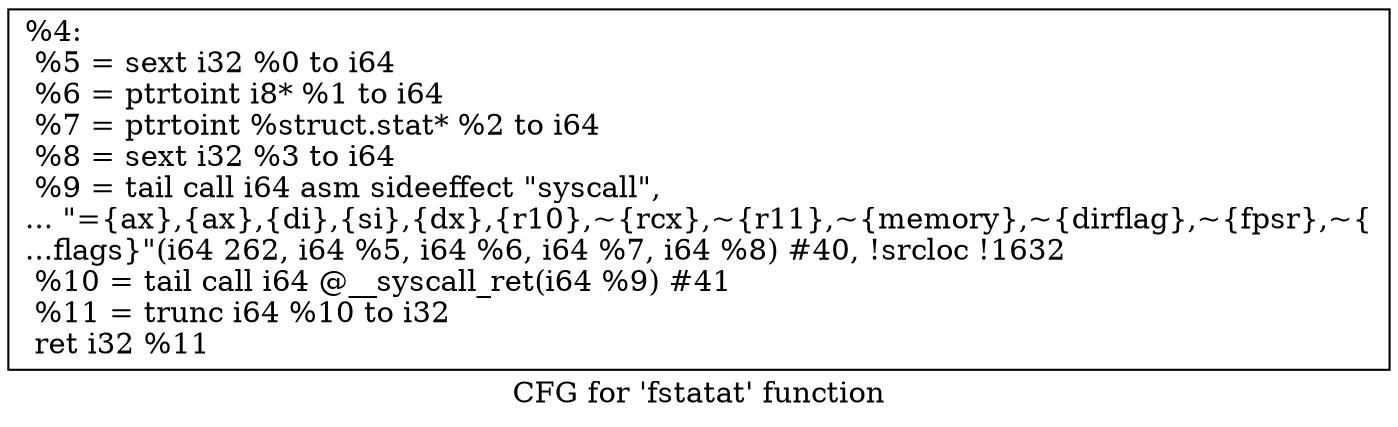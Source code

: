 digraph "CFG for 'fstatat' function" {
	label="CFG for 'fstatat' function";

	Node0x1ae6220 [shape=record,label="{%4:\l  %5 = sext i32 %0 to i64\l  %6 = ptrtoint i8* %1 to i64\l  %7 = ptrtoint %struct.stat* %2 to i64\l  %8 = sext i32 %3 to i64\l  %9 = tail call i64 asm sideeffect \"syscall\",\l... \"=\{ax\},\{ax\},\{di\},\{si\},\{dx\},\{r10\},~\{rcx\},~\{r11\},~\{memory\},~\{dirflag\},~\{fpsr\},~\{\l...flags\}\"(i64 262, i64 %5, i64 %6, i64 %7, i64 %8) #40, !srcloc !1632\l  %10 = tail call i64 @__syscall_ret(i64 %9) #41\l  %11 = trunc i64 %10 to i32\l  ret i32 %11\l}"];
}
